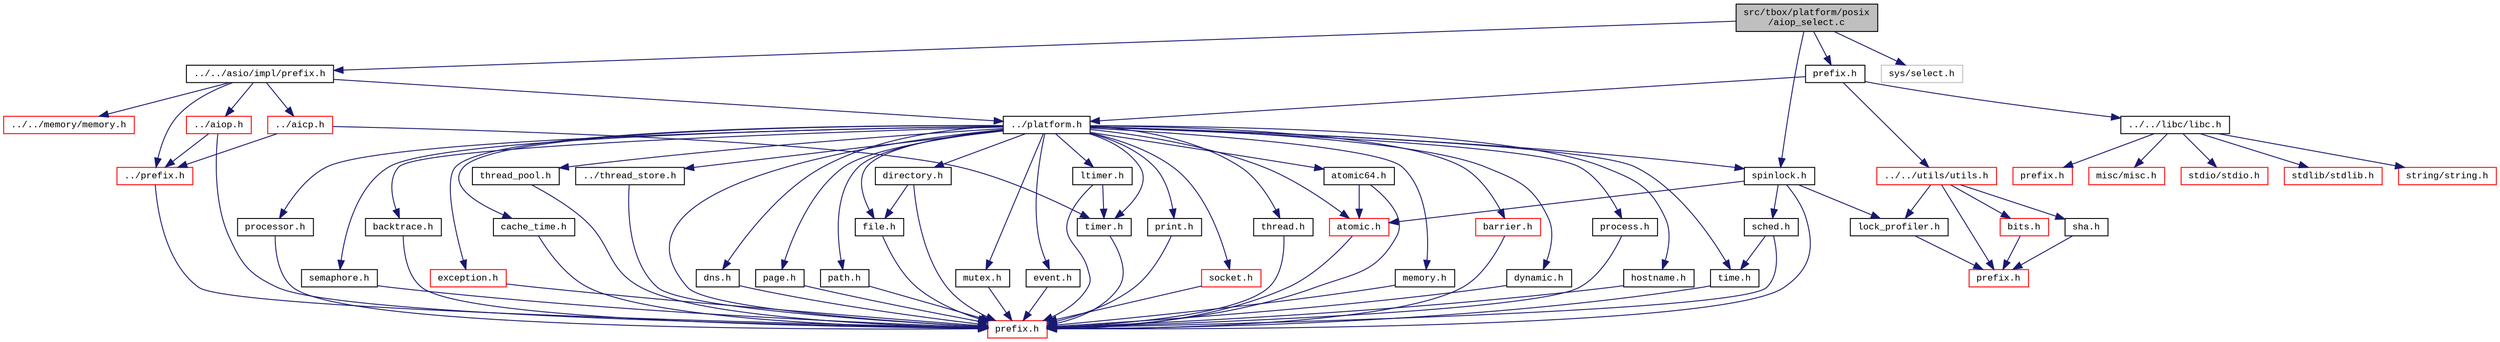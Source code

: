 digraph "src/tbox/platform/posix/aiop_select.c"
{
  edge [fontname="CourierNew",fontsize="10",labelfontname="CourierNew",labelfontsize="10"];
  node [fontname="CourierNew",fontsize="10",shape=record];
  Node1 [label="src/tbox/platform/posix\l/aiop_select.c",height=0.2,width=0.4,color="black", fillcolor="grey75", style="filled" fontcolor="black"];
  Node1 -> Node2 [color="midnightblue",fontsize="10",style="solid",fontname="CourierNew"];
  Node2 [label="prefix.h",height=0.2,width=0.4,color="black", fillcolor="white", style="filled",URL="$dc/d8e/platform_2posix_2prefix_8h_source.html"];
  Node2 -> Node3 [color="midnightblue",fontsize="10",style="solid",fontname="CourierNew"];
  Node3 [label="../platform.h",height=0.2,width=0.4,color="black", fillcolor="white", style="filled",URL="$de/d03/platform_8h.html"];
  Node3 -> Node4 [color="midnightblue",fontsize="10",style="solid",fontname="CourierNew"];
  Node4 [label="prefix.h",height=0.2,width=0.4,color="red", fillcolor="white", style="filled",URL="$db/dfa/platform_2prefix_8h_source.html"];
  Node3 -> Node5 [color="midnightblue",fontsize="10",style="solid",fontname="CourierNew"];
  Node5 [label="dns.h",height=0.2,width=0.4,color="black", fillcolor="white", style="filled",URL="$d9/d31/platform_2dns_8h_source.html"];
  Node5 -> Node4 [color="midnightblue",fontsize="10",style="solid",fontname="CourierNew"];
  Node3 -> Node6 [color="midnightblue",fontsize="10",style="solid",fontname="CourierNew"];
  Node6 [label="page.h",height=0.2,width=0.4,color="black", fillcolor="white", style="filled",URL="$de/dad/page_8h.html"];
  Node6 -> Node4 [color="midnightblue",fontsize="10",style="solid",fontname="CourierNew"];
  Node3 -> Node7 [color="midnightblue",fontsize="10",style="solid",fontname="CourierNew"];
  Node7 [label="path.h",height=0.2,width=0.4,color="black", fillcolor="white", style="filled",URL="$d7/dd4/path_8h_source.html"];
  Node7 -> Node4 [color="midnightblue",fontsize="10",style="solid",fontname="CourierNew"];
  Node3 -> Node8 [color="midnightblue",fontsize="10",style="solid",fontname="CourierNew"];
  Node8 [label="file.h",height=0.2,width=0.4,color="black", fillcolor="white", style="filled",URL="$d2/d4d/file_8h.html"];
  Node8 -> Node4 [color="midnightblue",fontsize="10",style="solid",fontname="CourierNew"];
  Node3 -> Node9 [color="midnightblue",fontsize="10",style="solid",fontname="CourierNew"];
  Node9 [label="time.h",height=0.2,width=0.4,color="black", fillcolor="white", style="filled",URL="$db/d97/platform_2time_8h_source.html"];
  Node9 -> Node4 [color="midnightblue",fontsize="10",style="solid",fontname="CourierNew"];
  Node3 -> Node10 [color="midnightblue",fontsize="10",style="solid",fontname="CourierNew"];
  Node10 [label="mutex.h",height=0.2,width=0.4,color="black", fillcolor="white", style="filled",URL="$d0/df8/mutex_8h.html"];
  Node10 -> Node4 [color="midnightblue",fontsize="10",style="solid",fontname="CourierNew"];
  Node3 -> Node11 [color="midnightblue",fontsize="10",style="solid",fontname="CourierNew"];
  Node11 [label="event.h",height=0.2,width=0.4,color="black", fillcolor="white", style="filled",URL="$dd/d20/event_8h.html"];
  Node11 -> Node4 [color="midnightblue",fontsize="10",style="solid",fontname="CourierNew"];
  Node3 -> Node12 [color="midnightblue",fontsize="10",style="solid",fontname="CourierNew"];
  Node12 [label="timer.h",height=0.2,width=0.4,color="black", fillcolor="white", style="filled",URL="$d5/dd0/timer_8h.html"];
  Node12 -> Node4 [color="midnightblue",fontsize="10",style="solid",fontname="CourierNew"];
  Node3 -> Node13 [color="midnightblue",fontsize="10",style="solid",fontname="CourierNew"];
  Node13 [label="print.h",height=0.2,width=0.4,color="black", fillcolor="white", style="filled",URL="$d5/d77/print_8h.html"];
  Node13 -> Node4 [color="midnightblue",fontsize="10",style="solid",fontname="CourierNew"];
  Node3 -> Node14 [color="midnightblue",fontsize="10",style="solid",fontname="CourierNew"];
  Node14 [label="ltimer.h",height=0.2,width=0.4,color="black", fillcolor="white", style="filled",URL="$d5/d7d/ltimer_8h.html"];
  Node14 -> Node4 [color="midnightblue",fontsize="10",style="solid",fontname="CourierNew"];
  Node14 -> Node12 [color="midnightblue",fontsize="10",style="solid",fontname="CourierNew"];
  Node3 -> Node15 [color="midnightblue",fontsize="10",style="solid",fontname="CourierNew"];
  Node15 [label="socket.h",height=0.2,width=0.4,color="red", fillcolor="white", style="filled",URL="$da/ddd/socket_8h.html"];
  Node15 -> Node4 [color="midnightblue",fontsize="10",style="solid",fontname="CourierNew"];
  Node3 -> Node16 [color="midnightblue",fontsize="10",style="solid",fontname="CourierNew"];
  Node16 [label="thread.h",height=0.2,width=0.4,color="black", fillcolor="white", style="filled",URL="$db/dd5/thread_8h.html"];
  Node16 -> Node4 [color="midnightblue",fontsize="10",style="solid",fontname="CourierNew"];
  Node3 -> Node17 [color="midnightblue",fontsize="10",style="solid",fontname="CourierNew"];
  Node17 [label="atomic.h",height=0.2,width=0.4,color="red", fillcolor="white", style="filled",URL="$dd/d02/atomic_8h_source.html"];
  Node17 -> Node4 [color="midnightblue",fontsize="10",style="solid",fontname="CourierNew"];
  Node3 -> Node18 [color="midnightblue",fontsize="10",style="solid",fontname="CourierNew"];
  Node18 [label="memory.h",height=0.2,width=0.4,color="black", fillcolor="white", style="filled",URL="$d0/db0/platform_2memory_8h_source.html"];
  Node18 -> Node4 [color="midnightblue",fontsize="10",style="solid",fontname="CourierNew"];
  Node3 -> Node19 [color="midnightblue",fontsize="10",style="solid",fontname="CourierNew"];
  Node19 [label="barrier.h",height=0.2,width=0.4,color="red", fillcolor="white", style="filled",URL="$df/d9a/barrier_8h_source.html"];
  Node19 -> Node4 [color="midnightblue",fontsize="10",style="solid",fontname="CourierNew"];
  Node3 -> Node20 [color="midnightblue",fontsize="10",style="solid",fontname="CourierNew"];
  Node20 [label="dynamic.h",height=0.2,width=0.4,color="black", fillcolor="white", style="filled",URL="$df/dd3/dynamic_8h_source.html"];
  Node20 -> Node4 [color="midnightblue",fontsize="10",style="solid",fontname="CourierNew"];
  Node3 -> Node21 [color="midnightblue",fontsize="10",style="solid",fontname="CourierNew"];
  Node21 [label="process.h",height=0.2,width=0.4,color="black", fillcolor="white", style="filled",URL="$da/d42/process_8h.html"];
  Node21 -> Node4 [color="midnightblue",fontsize="10",style="solid",fontname="CourierNew"];
  Node3 -> Node22 [color="midnightblue",fontsize="10",style="solid",fontname="CourierNew"];
  Node22 [label="spinlock.h",height=0.2,width=0.4,color="black", fillcolor="white", style="filled",URL="$df/d63/spinlock_8h.html"];
  Node22 -> Node4 [color="midnightblue",fontsize="10",style="solid",fontname="CourierNew"];
  Node22 -> Node23 [color="midnightblue",fontsize="10",style="solid",fontname="CourierNew"];
  Node23 [label="sched.h",height=0.2,width=0.4,color="black", fillcolor="white", style="filled",URL="$d7/d00/sched_8h.html"];
  Node23 -> Node4 [color="midnightblue",fontsize="10",style="solid",fontname="CourierNew"];
  Node23 -> Node9 [color="midnightblue",fontsize="10",style="solid",fontname="CourierNew"];
  Node22 -> Node17 [color="midnightblue",fontsize="10",style="solid",fontname="CourierNew"];
  Node22 -> Node24 [color="midnightblue",fontsize="10",style="solid",fontname="CourierNew"];
  Node24 [label="lock_profiler.h",height=0.2,width=0.4,color="black", fillcolor="white", style="filled",URL="$d8/da8/lock__profiler_8h.html"];
  Node24 -> Node25 [color="midnightblue",fontsize="10",style="solid",fontname="CourierNew"];
  Node25 [label="prefix.h",height=0.2,width=0.4,color="red", fillcolor="white", style="filled",URL="$de/d60/utils_2prefix_8h_source.html"];
  Node3 -> Node26 [color="midnightblue",fontsize="10",style="solid",fontname="CourierNew"];
  Node26 [label="atomic64.h",height=0.2,width=0.4,color="black", fillcolor="white", style="filled",URL="$df/dd4/atomic64_8h_source.html"];
  Node26 -> Node4 [color="midnightblue",fontsize="10",style="solid",fontname="CourierNew"];
  Node26 -> Node17 [color="midnightblue",fontsize="10",style="solid",fontname="CourierNew"];
  Node3 -> Node27 [color="midnightblue",fontsize="10",style="solid",fontname="CourierNew"];
  Node27 [label="hostname.h",height=0.2,width=0.4,color="black", fillcolor="white", style="filled",URL="$d4/de1/hostname_8h.html"];
  Node27 -> Node4 [color="midnightblue",fontsize="10",style="solid",fontname="CourierNew"];
  Node3 -> Node28 [color="midnightblue",fontsize="10",style="solid",fontname="CourierNew"];
  Node28 [label="processor.h",height=0.2,width=0.4,color="black", fillcolor="white", style="filled",URL="$d9/d99/processor_8h.html"];
  Node28 -> Node4 [color="midnightblue",fontsize="10",style="solid",fontname="CourierNew"];
  Node3 -> Node29 [color="midnightblue",fontsize="10",style="solid",fontname="CourierNew"];
  Node29 [label="semaphore.h",height=0.2,width=0.4,color="black", fillcolor="white", style="filled",URL="$d6/dc6/semaphore_8h.html"];
  Node29 -> Node4 [color="midnightblue",fontsize="10",style="solid",fontname="CourierNew"];
  Node3 -> Node30 [color="midnightblue",fontsize="10",style="solid",fontname="CourierNew"];
  Node30 [label="backtrace.h",height=0.2,width=0.4,color="black", fillcolor="white", style="filled",URL="$d3/dda/backtrace_8h.html"];
  Node30 -> Node4 [color="midnightblue",fontsize="10",style="solid",fontname="CourierNew"];
  Node3 -> Node31 [color="midnightblue",fontsize="10",style="solid",fontname="CourierNew"];
  Node31 [label="directory.h",height=0.2,width=0.4,color="black", fillcolor="white", style="filled",URL="$d9/d0f/directory_8h.html"];
  Node31 -> Node4 [color="midnightblue",fontsize="10",style="solid",fontname="CourierNew"];
  Node31 -> Node8 [color="midnightblue",fontsize="10",style="solid",fontname="CourierNew"];
  Node3 -> Node32 [color="midnightblue",fontsize="10",style="solid",fontname="CourierNew"];
  Node32 [label="exception.h",height=0.2,width=0.4,color="red", fillcolor="white", style="filled",URL="$dd/d2d/exception_8h_source.html"];
  Node32 -> Node4 [color="midnightblue",fontsize="10",style="solid",fontname="CourierNew"];
  Node3 -> Node33 [color="midnightblue",fontsize="10",style="solid",fontname="CourierNew"];
  Node33 [label="cache_time.h",height=0.2,width=0.4,color="black", fillcolor="white", style="filled",URL="$d4/d37/cache__time_8h.html"];
  Node33 -> Node4 [color="midnightblue",fontsize="10",style="solid",fontname="CourierNew"];
  Node3 -> Node34 [color="midnightblue",fontsize="10",style="solid",fontname="CourierNew"];
  Node34 [label="thread_pool.h",height=0.2,width=0.4,color="black", fillcolor="white", style="filled",URL="$d3/dec/thread__pool_8h.html"];
  Node34 -> Node4 [color="midnightblue",fontsize="10",style="solid",fontname="CourierNew"];
  Node3 -> Node35 [color="midnightblue",fontsize="10",style="solid",fontname="CourierNew"];
  Node35 [label="../thread_store.h",height=0.2,width=0.4,color="black", fillcolor="white", style="filled",URL="$d8/d4a/thread__store_8h.html"];
  Node35 -> Node4 [color="midnightblue",fontsize="10",style="solid",fontname="CourierNew"];
  Node2 -> Node36 [color="midnightblue",fontsize="10",style="solid",fontname="CourierNew"];
  Node36 [label="../../libc/libc.h",height=0.2,width=0.4,color="black", fillcolor="white", style="filled",URL="$db/dc8/libc_8h.html"];
  Node36 -> Node37 [color="midnightblue",fontsize="10",style="solid",fontname="CourierNew"];
  Node37 [label="prefix.h",height=0.2,width=0.4,color="red", fillcolor="white", style="filled",URL="$d4/df0/libc_2prefix_8h_source.html"];
  Node36 -> Node38 [color="midnightblue",fontsize="10",style="solid",fontname="CourierNew"];
  Node38 [label="misc/misc.h",height=0.2,width=0.4,color="red", fillcolor="white", style="filled",URL="$d4/d08/misc_8h.html"];
  Node36 -> Node39 [color="midnightblue",fontsize="10",style="solid",fontname="CourierNew"];
  Node39 [label="stdio/stdio.h",height=0.2,width=0.4,color="red", fillcolor="white", style="filled",URL="$d6/dd1/stdio_8h.html"];
  Node36 -> Node40 [color="midnightblue",fontsize="10",style="solid",fontname="CourierNew"];
  Node40 [label="stdlib/stdlib.h",height=0.2,width=0.4,color="red", fillcolor="white", style="filled",URL="$dc/d9c/stdlib_8h.html"];
  Node36 -> Node41 [color="midnightblue",fontsize="10",style="solid",fontname="CourierNew"];
  Node41 [label="string/string.h",height=0.2,width=0.4,color="red", fillcolor="white", style="filled",URL="$da/d52/libc_2string_2string_8h_source.html"];
  Node2 -> Node42 [color="midnightblue",fontsize="10",style="solid",fontname="CourierNew"];
  Node42 [label="../../utils/utils.h",height=0.2,width=0.4,color="red", fillcolor="white", style="filled",URL="$de/d2f/utils_2utils_8h_source.html"];
  Node42 -> Node25 [color="midnightblue",fontsize="10",style="solid",fontname="CourierNew"];
  Node42 -> Node43 [color="midnightblue",fontsize="10",style="solid",fontname="CourierNew"];
  Node43 [label="bits.h",height=0.2,width=0.4,color="red", fillcolor="white", style="filled",URL="$df/db9/bits_8h_source.html"];
  Node43 -> Node25 [color="midnightblue",fontsize="10",style="solid",fontname="CourierNew"];
  Node42 -> Node44 [color="midnightblue",fontsize="10",style="solid",fontname="CourierNew"];
  Node44 [label="sha.h",height=0.2,width=0.4,color="black", fillcolor="white", style="filled",URL="$d9/d61/sha_8h.html"];
  Node44 -> Node25 [color="midnightblue",fontsize="10",style="solid",fontname="CourierNew"];
  Node42 -> Node24 [color="midnightblue",fontsize="10",style="solid",fontname="CourierNew"];
  Node1 -> Node45 [color="midnightblue",fontsize="10",style="solid",fontname="CourierNew"];
  Node45 [label="../../asio/impl/prefix.h",height=0.2,width=0.4,color="black", fillcolor="white", style="filled",URL="$d3/d3c/asio_2impl_2prefix_8h_source.html"];
  Node45 -> Node46 [color="midnightblue",fontsize="10",style="solid",fontname="CourierNew"];
  Node46 [label="../prefix.h",height=0.2,width=0.4,color="red", fillcolor="white", style="filled",URL="$db/d56/asio_2prefix_8h_source.html"];
  Node46 -> Node4 [color="midnightblue",fontsize="10",style="solid",fontname="CourierNew"];
  Node45 -> Node47 [color="midnightblue",fontsize="10",style="solid",fontname="CourierNew"];
  Node47 [label="../aicp.h",height=0.2,width=0.4,color="red", fillcolor="white", style="filled",URL="$dd/dd5/aicp_8h.html"];
  Node47 -> Node46 [color="midnightblue",fontsize="10",style="solid",fontname="CourierNew"];
  Node47 -> Node12 [color="midnightblue",fontsize="10",style="solid",fontname="CourierNew"];
  Node45 -> Node48 [color="midnightblue",fontsize="10",style="solid",fontname="CourierNew"];
  Node48 [label="../aiop.h",height=0.2,width=0.4,color="red", fillcolor="white", style="filled",URL="$db/d08/aiop_8h.html"];
  Node48 -> Node46 [color="midnightblue",fontsize="10",style="solid",fontname="CourierNew"];
  Node48 -> Node4 [color="midnightblue",fontsize="10",style="solid",fontname="CourierNew"];
  Node45 -> Node49 [color="midnightblue",fontsize="10",style="solid",fontname="CourierNew"];
  Node49 [label="../../memory/memory.h",height=0.2,width=0.4,color="red", fillcolor="white", style="filled",URL="$dd/d7b/memory_2memory_8h_source.html"];
  Node45 -> Node3 [color="midnightblue",fontsize="10",style="solid",fontname="CourierNew"];
  Node1 -> Node22 [color="midnightblue",fontsize="10",style="solid",fontname="CourierNew"];
  Node1 -> Node50 [color="midnightblue",fontsize="10",style="solid",fontname="CourierNew"];
  Node50 [label="sys/select.h",height=0.2,width=0.4,color="grey75", fillcolor="white", style="filled"];
}
